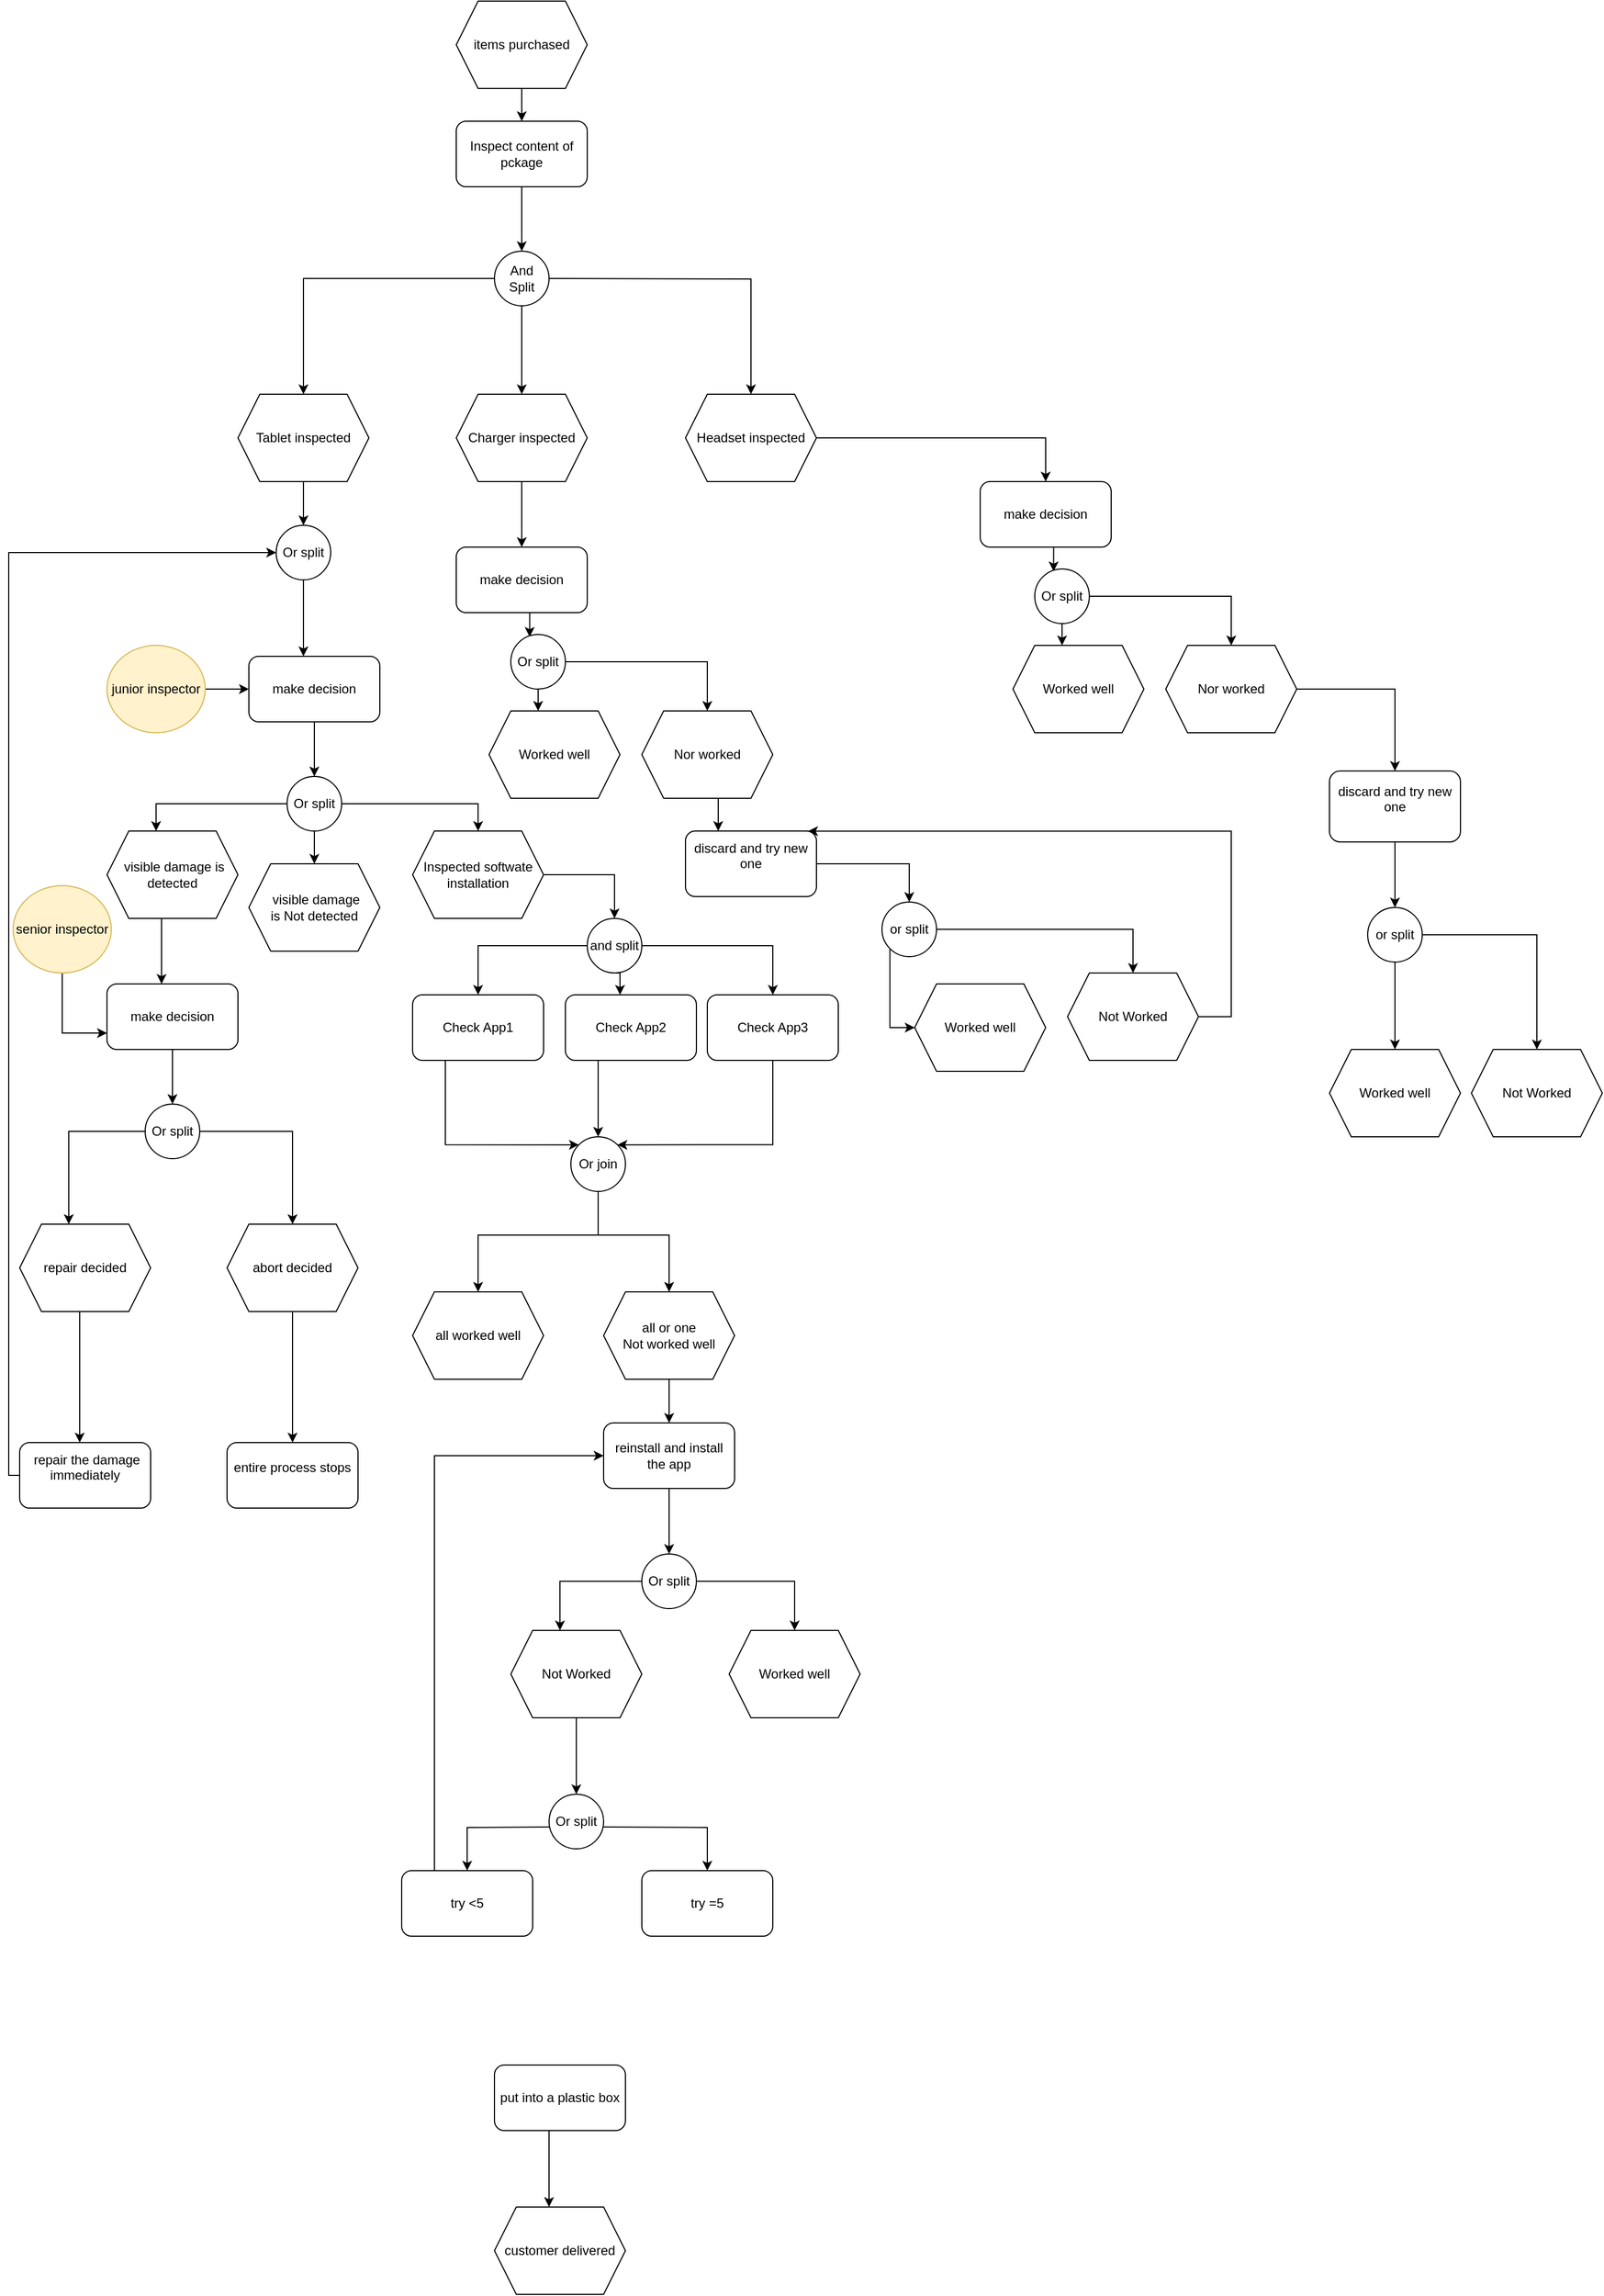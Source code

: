 <mxfile version="15.3.0" type="github">
  <diagram id="8-jtVFk_-QxQIClZ7zO8" name="Page-1">
    <mxGraphModel dx="865" dy="456" grid="1" gridSize="10" guides="1" tooltips="1" connect="1" arrows="1" fold="1" page="1" pageScale="1" pageWidth="1654" pageHeight="1169" math="0" shadow="0">
      <root>
        <mxCell id="0" />
        <mxCell id="1" parent="0" />
        <mxCell id="INXHp-ntiENusmV_IVh7-14" value="" style="edgeStyle=orthogonalEdgeStyle;rounded=0;orthogonalLoop=1;jettySize=auto;html=1;" edge="1" parent="1" source="INXHp-ntiENusmV_IVh7-1" target="INXHp-ntiENusmV_IVh7-13">
          <mxGeometry relative="1" as="geometry" />
        </mxCell>
        <mxCell id="INXHp-ntiENusmV_IVh7-1" value="items purchased" style="shape=hexagon;perimeter=hexagonPerimeter2;whiteSpace=wrap;html=1;fixedSize=1;" vertex="1" parent="1">
          <mxGeometry x="420" y="10" width="120" height="80" as="geometry" />
        </mxCell>
        <mxCell id="INXHp-ntiENusmV_IVh7-10" style="edgeStyle=orthogonalEdgeStyle;rounded=0;orthogonalLoop=1;jettySize=auto;html=1;entryX=0.5;entryY=0;entryDx=0;entryDy=0;" edge="1" parent="1" target="INXHp-ntiENusmV_IVh7-24">
          <mxGeometry relative="1" as="geometry">
            <mxPoint x="505" y="264" as="sourcePoint" />
            <mxPoint x="690" y="360" as="targetPoint" />
          </mxGeometry>
        </mxCell>
        <mxCell id="INXHp-ntiENusmV_IVh7-21" value="" style="edgeStyle=orthogonalEdgeStyle;rounded=0;orthogonalLoop=1;jettySize=auto;html=1;entryX=0.5;entryY=0;entryDx=0;entryDy=0;" edge="1" parent="1" source="INXHp-ntiENusmV_IVh7-2" target="INXHp-ntiENusmV_IVh7-23">
          <mxGeometry relative="1" as="geometry">
            <mxPoint x="480" y="360" as="targetPoint" />
          </mxGeometry>
        </mxCell>
        <mxCell id="INXHp-ntiENusmV_IVh7-25" style="edgeStyle=orthogonalEdgeStyle;rounded=0;orthogonalLoop=1;jettySize=auto;html=1;entryX=0.5;entryY=0;entryDx=0;entryDy=0;" edge="1" parent="1" source="INXHp-ntiENusmV_IVh7-2" target="INXHp-ntiENusmV_IVh7-22">
          <mxGeometry relative="1" as="geometry" />
        </mxCell>
        <mxCell id="INXHp-ntiENusmV_IVh7-2" value="And Split" style="ellipse;whiteSpace=wrap;html=1;aspect=fixed;" vertex="1" parent="1">
          <mxGeometry x="455" y="239" width="50" height="50" as="geometry" />
        </mxCell>
        <mxCell id="INXHp-ntiENusmV_IVh7-17" value="" style="edgeStyle=orthogonalEdgeStyle;rounded=0;orthogonalLoop=1;jettySize=auto;html=1;entryX=0.5;entryY=0;entryDx=0;entryDy=0;" edge="1" parent="1" source="INXHp-ntiENusmV_IVh7-13" target="INXHp-ntiENusmV_IVh7-2">
          <mxGeometry relative="1" as="geometry">
            <mxPoint x="480" y="220" as="targetPoint" />
          </mxGeometry>
        </mxCell>
        <mxCell id="INXHp-ntiENusmV_IVh7-13" value="Inspect content of pckage" style="rounded=1;whiteSpace=wrap;html=1;" vertex="1" parent="1">
          <mxGeometry x="420" y="120" width="120" height="60" as="geometry" />
        </mxCell>
        <mxCell id="INXHp-ntiENusmV_IVh7-70" value="" style="edgeStyle=orthogonalEdgeStyle;rounded=0;orthogonalLoop=1;jettySize=auto;html=1;" edge="1" parent="1" source="INXHp-ntiENusmV_IVh7-22" target="INXHp-ntiENusmV_IVh7-64">
          <mxGeometry relative="1" as="geometry" />
        </mxCell>
        <mxCell id="INXHp-ntiENusmV_IVh7-22" value="Tablet inspected" style="shape=hexagon;perimeter=hexagonPerimeter2;whiteSpace=wrap;html=1;fixedSize=1;" vertex="1" parent="1">
          <mxGeometry x="220" y="370" width="120" height="80" as="geometry" />
        </mxCell>
        <mxCell id="INXHp-ntiENusmV_IVh7-126" style="edgeStyle=orthogonalEdgeStyle;rounded=0;orthogonalLoop=1;jettySize=auto;html=1;" edge="1" parent="1" source="INXHp-ntiENusmV_IVh7-23" target="INXHp-ntiENusmV_IVh7-125">
          <mxGeometry relative="1" as="geometry" />
        </mxCell>
        <mxCell id="INXHp-ntiENusmV_IVh7-23" value="Charger inspected" style="shape=hexagon;perimeter=hexagonPerimeter2;whiteSpace=wrap;html=1;fixedSize=1;" vertex="1" parent="1">
          <mxGeometry x="420" y="370" width="120" height="80" as="geometry" />
        </mxCell>
        <mxCell id="INXHp-ntiENusmV_IVh7-152" style="edgeStyle=orthogonalEdgeStyle;rounded=0;orthogonalLoop=1;jettySize=auto;html=1;entryX=0.5;entryY=0;entryDx=0;entryDy=0;" edge="1" parent="1" source="INXHp-ntiENusmV_IVh7-24" target="INXHp-ntiENusmV_IVh7-146">
          <mxGeometry relative="1" as="geometry" />
        </mxCell>
        <mxCell id="INXHp-ntiENusmV_IVh7-24" value="Headset inspected" style="shape=hexagon;perimeter=hexagonPerimeter2;whiteSpace=wrap;html=1;fixedSize=1;" vertex="1" parent="1">
          <mxGeometry x="630" y="370" width="120" height="80" as="geometry" />
        </mxCell>
        <mxCell id="INXHp-ntiENusmV_IVh7-26" value="And split" style="ellipse;whiteSpace=wrap;html=1;aspect=fixed;" vertex="1" parent="1">
          <mxGeometry x="435" y="1722" width="50" height="50" as="geometry" />
        </mxCell>
        <mxCell id="INXHp-ntiENusmV_IVh7-33" value="" style="edgeStyle=orthogonalEdgeStyle;rounded=0;orthogonalLoop=1;jettySize=auto;html=1;" edge="1" parent="1" source="INXHp-ntiENusmV_IVh7-30" target="INXHp-ntiENusmV_IVh7-32">
          <mxGeometry relative="1" as="geometry">
            <Array as="points">
              <mxPoint x="505" y="2000" />
              <mxPoint x="505" y="2000" />
            </Array>
          </mxGeometry>
        </mxCell>
        <mxCell id="INXHp-ntiENusmV_IVh7-30" value="put into a plastic box" style="rounded=1;whiteSpace=wrap;html=1;" vertex="1" parent="1">
          <mxGeometry x="455" y="1900" width="120" height="60" as="geometry" />
        </mxCell>
        <mxCell id="INXHp-ntiENusmV_IVh7-32" value="customer delivered" style="shape=hexagon;perimeter=hexagonPerimeter2;whiteSpace=wrap;html=1;fixedSize=1;" vertex="1" parent="1">
          <mxGeometry x="455" y="2030" width="120" height="80" as="geometry" />
        </mxCell>
        <mxCell id="INXHp-ntiENusmV_IVh7-37" value="" style="edgeStyle=orthogonalEdgeStyle;rounded=0;orthogonalLoop=1;jettySize=auto;html=1;" edge="1" parent="1" source="INXHp-ntiENusmV_IVh7-34" target="INXHp-ntiENusmV_IVh7-36">
          <mxGeometry relative="1" as="geometry" />
        </mxCell>
        <mxCell id="INXHp-ntiENusmV_IVh7-34" value="make decision" style="rounded=1;whiteSpace=wrap;html=1;" vertex="1" parent="1">
          <mxGeometry x="230" y="610" width="120" height="60" as="geometry" />
        </mxCell>
        <mxCell id="INXHp-ntiENusmV_IVh7-40" style="edgeStyle=orthogonalEdgeStyle;rounded=0;orthogonalLoop=1;jettySize=auto;html=1;entryX=0.375;entryY=0;entryDx=0;entryDy=0;" edge="1" parent="1" source="INXHp-ntiENusmV_IVh7-36" target="INXHp-ntiENusmV_IVh7-38">
          <mxGeometry relative="1" as="geometry" />
        </mxCell>
        <mxCell id="INXHp-ntiENusmV_IVh7-42" value="" style="edgeStyle=orthogonalEdgeStyle;rounded=0;orthogonalLoop=1;jettySize=auto;html=1;entryX=0.5;entryY=0;entryDx=0;entryDy=0;" edge="1" parent="1" source="INXHp-ntiENusmV_IVh7-36" target="INXHp-ntiENusmV_IVh7-39">
          <mxGeometry relative="1" as="geometry" />
        </mxCell>
        <mxCell id="INXHp-ntiENusmV_IVh7-72" style="edgeStyle=orthogonalEdgeStyle;rounded=0;orthogonalLoop=1;jettySize=auto;html=1;entryX=0.5;entryY=0;entryDx=0;entryDy=0;" edge="1" parent="1" source="INXHp-ntiENusmV_IVh7-36" target="INXHp-ntiENusmV_IVh7-71">
          <mxGeometry relative="1" as="geometry">
            <mxPoint x="450" y="745.0" as="targetPoint" />
          </mxGeometry>
        </mxCell>
        <mxCell id="INXHp-ntiENusmV_IVh7-36" value="Or split" style="ellipse;whiteSpace=wrap;html=1;aspect=fixed;" vertex="1" parent="1">
          <mxGeometry x="265" y="720" width="50" height="50" as="geometry" />
        </mxCell>
        <mxCell id="INXHp-ntiENusmV_IVh7-44" value="" style="edgeStyle=orthogonalEdgeStyle;rounded=0;orthogonalLoop=1;jettySize=auto;html=1;" edge="1" parent="1" source="INXHp-ntiENusmV_IVh7-38" target="INXHp-ntiENusmV_IVh7-43">
          <mxGeometry relative="1" as="geometry">
            <Array as="points">
              <mxPoint x="150" y="880" />
              <mxPoint x="150" y="880" />
            </Array>
          </mxGeometry>
        </mxCell>
        <mxCell id="INXHp-ntiENusmV_IVh7-38" value="&amp;nbsp;visible damage is detected" style="shape=hexagon;perimeter=hexagonPerimeter2;whiteSpace=wrap;html=1;fixedSize=1;" vertex="1" parent="1">
          <mxGeometry x="100" y="770" width="120" height="80" as="geometry" />
        </mxCell>
        <mxCell id="INXHp-ntiENusmV_IVh7-39" value="&amp;nbsp;visible damage &lt;br&gt;is Not detected" style="shape=hexagon;perimeter=hexagonPerimeter2;whiteSpace=wrap;html=1;fixedSize=1;" vertex="1" parent="1">
          <mxGeometry x="230" y="800" width="120" height="80" as="geometry" />
        </mxCell>
        <mxCell id="INXHp-ntiENusmV_IVh7-55" value="" style="edgeStyle=orthogonalEdgeStyle;rounded=0;orthogonalLoop=1;jettySize=auto;html=1;" edge="1" parent="1" source="INXHp-ntiENusmV_IVh7-43" target="INXHp-ntiENusmV_IVh7-45">
          <mxGeometry relative="1" as="geometry" />
        </mxCell>
        <mxCell id="INXHp-ntiENusmV_IVh7-43" value="&lt;div&gt;make decision&lt;/div&gt;" style="rounded=1;whiteSpace=wrap;html=1;" vertex="1" parent="1">
          <mxGeometry x="100" y="910" width="120" height="60" as="geometry" />
        </mxCell>
        <mxCell id="INXHp-ntiENusmV_IVh7-52" style="edgeStyle=orthogonalEdgeStyle;rounded=0;orthogonalLoop=1;jettySize=auto;html=1;entryX=0.375;entryY=0;entryDx=0;entryDy=0;exitX=0.1;exitY=0.5;exitDx=0;exitDy=0;exitPerimeter=0;" edge="1" parent="1" source="INXHp-ntiENusmV_IVh7-45" target="INXHp-ntiENusmV_IVh7-49">
          <mxGeometry relative="1" as="geometry">
            <mxPoint x="30" y="1050" as="targetPoint" />
            <mxPoint x="130" y="1045" as="sourcePoint" />
            <Array as="points">
              <mxPoint x="65" y="1045" />
            </Array>
          </mxGeometry>
        </mxCell>
        <mxCell id="INXHp-ntiENusmV_IVh7-53" style="edgeStyle=orthogonalEdgeStyle;rounded=0;orthogonalLoop=1;jettySize=auto;html=1;entryX=0.5;entryY=0;entryDx=0;entryDy=0;" edge="1" parent="1" source="INXHp-ntiENusmV_IVh7-45" target="INXHp-ntiENusmV_IVh7-50">
          <mxGeometry relative="1" as="geometry" />
        </mxCell>
        <mxCell id="INXHp-ntiENusmV_IVh7-45" value="Or split" style="ellipse;whiteSpace=wrap;html=1;aspect=fixed;" vertex="1" parent="1">
          <mxGeometry x="135" y="1020" width="50" height="50" as="geometry" />
        </mxCell>
        <mxCell id="INXHp-ntiENusmV_IVh7-57" value="" style="edgeStyle=orthogonalEdgeStyle;rounded=0;orthogonalLoop=1;jettySize=auto;html=1;" edge="1" parent="1" source="INXHp-ntiENusmV_IVh7-49" target="INXHp-ntiENusmV_IVh7-56">
          <mxGeometry relative="1" as="geometry">
            <Array as="points">
              <mxPoint x="75" y="1230" />
              <mxPoint x="75" y="1230" />
            </Array>
          </mxGeometry>
        </mxCell>
        <mxCell id="INXHp-ntiENusmV_IVh7-49" value="repair decided" style="shape=hexagon;perimeter=hexagonPerimeter2;whiteSpace=wrap;html=1;fixedSize=1;" vertex="1" parent="1">
          <mxGeometry x="20" y="1130" width="120" height="80" as="geometry" />
        </mxCell>
        <mxCell id="INXHp-ntiENusmV_IVh7-59" style="edgeStyle=orthogonalEdgeStyle;rounded=0;orthogonalLoop=1;jettySize=auto;html=1;entryX=0.5;entryY=0;entryDx=0;entryDy=0;" edge="1" parent="1" source="INXHp-ntiENusmV_IVh7-50" target="INXHp-ntiENusmV_IVh7-58">
          <mxGeometry relative="1" as="geometry" />
        </mxCell>
        <mxCell id="INXHp-ntiENusmV_IVh7-50" value="abort decided" style="shape=hexagon;perimeter=hexagonPerimeter2;whiteSpace=wrap;html=1;fixedSize=1;" vertex="1" parent="1">
          <mxGeometry x="210" y="1130" width="120" height="80" as="geometry" />
        </mxCell>
        <mxCell id="INXHp-ntiENusmV_IVh7-69" style="edgeStyle=orthogonalEdgeStyle;rounded=0;orthogonalLoop=1;jettySize=auto;html=1;entryX=0;entryY=0.5;entryDx=0;entryDy=0;" edge="1" parent="1" source="INXHp-ntiENusmV_IVh7-56" target="INXHp-ntiENusmV_IVh7-64">
          <mxGeometry relative="1" as="geometry">
            <mxPoint x="240" y="510" as="targetPoint" />
            <Array as="points">
              <mxPoint x="10" y="1360" />
              <mxPoint x="10" y="515" />
            </Array>
          </mxGeometry>
        </mxCell>
        <mxCell id="INXHp-ntiENusmV_IVh7-56" value="&lt;div&gt;&amp;nbsp;repair the damage immediately&lt;/div&gt;&lt;div&gt;&lt;br&gt;&lt;/div&gt;" style="rounded=1;whiteSpace=wrap;html=1;" vertex="1" parent="1">
          <mxGeometry x="20" y="1330" width="120" height="60" as="geometry" />
        </mxCell>
        <mxCell id="INXHp-ntiENusmV_IVh7-58" value="&lt;div&gt;entire process stops&lt;/div&gt;&lt;div&gt;&lt;br&gt;&lt;/div&gt;" style="rounded=1;whiteSpace=wrap;html=1;" vertex="1" parent="1">
          <mxGeometry x="210" y="1330" width="120" height="60" as="geometry" />
        </mxCell>
        <mxCell id="INXHp-ntiENusmV_IVh7-61" style="edgeStyle=orthogonalEdgeStyle;rounded=0;orthogonalLoop=1;jettySize=auto;html=1;entryX=0;entryY=0.5;entryDx=0;entryDy=0;" edge="1" parent="1" source="INXHp-ntiENusmV_IVh7-60" target="INXHp-ntiENusmV_IVh7-34">
          <mxGeometry relative="1" as="geometry" />
        </mxCell>
        <mxCell id="INXHp-ntiENusmV_IVh7-60" value="junior inspector" style="ellipse;whiteSpace=wrap;html=1;fillColor=#fff2cc;strokeColor=#d6b656;" vertex="1" parent="1">
          <mxGeometry x="100" y="600" width="90" height="80" as="geometry" />
        </mxCell>
        <mxCell id="INXHp-ntiENusmV_IVh7-63" style="edgeStyle=orthogonalEdgeStyle;rounded=0;orthogonalLoop=1;jettySize=auto;html=1;entryX=0;entryY=0.75;entryDx=0;entryDy=0;" edge="1" parent="1" source="INXHp-ntiENusmV_IVh7-62" target="INXHp-ntiENusmV_IVh7-43">
          <mxGeometry relative="1" as="geometry" />
        </mxCell>
        <mxCell id="INXHp-ntiENusmV_IVh7-62" value="senior inspector" style="ellipse;whiteSpace=wrap;html=1;fillColor=#fff2cc;strokeColor=#d6b656;" vertex="1" parent="1">
          <mxGeometry x="14" y="820" width="90" height="80" as="geometry" />
        </mxCell>
        <mxCell id="INXHp-ntiENusmV_IVh7-67" value="" style="edgeStyle=orthogonalEdgeStyle;rounded=0;orthogonalLoop=1;jettySize=auto;html=1;" edge="1" parent="1" source="INXHp-ntiENusmV_IVh7-64" target="INXHp-ntiENusmV_IVh7-34">
          <mxGeometry relative="1" as="geometry">
            <Array as="points">
              <mxPoint x="280" y="590" />
              <mxPoint x="280" y="590" />
            </Array>
          </mxGeometry>
        </mxCell>
        <mxCell id="INXHp-ntiENusmV_IVh7-64" value="Or split" style="ellipse;whiteSpace=wrap;html=1;aspect=fixed;" vertex="1" parent="1">
          <mxGeometry x="255" y="490" width="50" height="50" as="geometry" />
        </mxCell>
        <mxCell id="INXHp-ntiENusmV_IVh7-110" style="edgeStyle=orthogonalEdgeStyle;rounded=0;orthogonalLoop=1;jettySize=auto;html=1;exitX=1;exitY=0.5;exitDx=0;exitDy=0;entryX=0.5;entryY=0;entryDx=0;entryDy=0;" edge="1" parent="1" source="INXHp-ntiENusmV_IVh7-71" target="INXHp-ntiENusmV_IVh7-109">
          <mxGeometry relative="1" as="geometry" />
        </mxCell>
        <mxCell id="INXHp-ntiENusmV_IVh7-71" value="Inspected softwate&lt;br&gt;installation" style="shape=hexagon;perimeter=hexagonPerimeter2;whiteSpace=wrap;html=1;fixedSize=1;" vertex="1" parent="1">
          <mxGeometry x="380" y="770" width="120" height="80" as="geometry" />
        </mxCell>
        <mxCell id="INXHp-ntiENusmV_IVh7-78" value="" style="edgeStyle=orthogonalEdgeStyle;rounded=0;orthogonalLoop=1;jettySize=auto;html=1;entryX=0;entryY=0;entryDx=0;entryDy=0;" edge="1" parent="1" source="INXHp-ntiENusmV_IVh7-73" target="INXHp-ntiENusmV_IVh7-120">
          <mxGeometry relative="1" as="geometry">
            <mxPoint x="510" y="1060" as="targetPoint" />
            <Array as="points">
              <mxPoint x="410" y="1057" />
            </Array>
          </mxGeometry>
        </mxCell>
        <mxCell id="INXHp-ntiENusmV_IVh7-73" value="&lt;div&gt;Check App1&lt;/div&gt;" style="rounded=1;whiteSpace=wrap;html=1;" vertex="1" parent="1">
          <mxGeometry x="380" y="920" width="120" height="60" as="geometry" />
        </mxCell>
        <mxCell id="INXHp-ntiENusmV_IVh7-85" value="" style="edgeStyle=orthogonalEdgeStyle;rounded=0;orthogonalLoop=1;jettySize=auto;html=1;" edge="1" parent="1" source="INXHp-ntiENusmV_IVh7-76" target="INXHp-ntiENusmV_IVh7-82">
          <mxGeometry relative="1" as="geometry" />
        </mxCell>
        <mxCell id="INXHp-ntiENusmV_IVh7-76" value="all or one &lt;br&gt;Not worked well" style="shape=hexagon;perimeter=hexagonPerimeter2;whiteSpace=wrap;html=1;fixedSize=1;" vertex="1" parent="1">
          <mxGeometry x="555" y="1192" width="120" height="80" as="geometry" />
        </mxCell>
        <mxCell id="INXHp-ntiENusmV_IVh7-118" style="edgeStyle=orthogonalEdgeStyle;rounded=0;orthogonalLoop=1;jettySize=auto;html=1;entryX=0.5;entryY=0;entryDx=0;entryDy=0;exitX=0.5;exitY=1;exitDx=0;exitDy=0;" edge="1" parent="1" source="INXHp-ntiENusmV_IVh7-120" target="INXHp-ntiENusmV_IVh7-76">
          <mxGeometry relative="1" as="geometry">
            <mxPoint x="575.0" y="1137.0" as="sourcePoint" />
            <Array as="points">
              <mxPoint x="550" y="1140" />
              <mxPoint x="615" y="1140" />
            </Array>
          </mxGeometry>
        </mxCell>
        <mxCell id="INXHp-ntiENusmV_IVh7-101" value="" style="edgeStyle=orthogonalEdgeStyle;rounded=0;orthogonalLoop=1;jettySize=auto;html=1;" edge="1" parent="1" source="INXHp-ntiENusmV_IVh7-82" target="INXHp-ntiENusmV_IVh7-100">
          <mxGeometry relative="1" as="geometry" />
        </mxCell>
        <mxCell id="INXHp-ntiENusmV_IVh7-82" value="&lt;div&gt;reinstall and install the app&lt;/div&gt;" style="rounded=1;whiteSpace=wrap;html=1;" vertex="1" parent="1">
          <mxGeometry x="555" y="1312" width="120" height="60" as="geometry" />
        </mxCell>
        <mxCell id="INXHp-ntiENusmV_IVh7-91" style="edgeStyle=orthogonalEdgeStyle;rounded=0;orthogonalLoop=1;jettySize=auto;html=1;exitX=0;exitY=0.5;exitDx=0;exitDy=0;entryX=0.5;entryY=0;entryDx=0;entryDy=0;" edge="1" parent="1" target="INXHp-ntiENusmV_IVh7-96">
          <mxGeometry relative="1" as="geometry">
            <mxPoint x="505" y="1682" as="sourcePoint" />
            <mxPoint x="430" y="1717" as="targetPoint" />
          </mxGeometry>
        </mxCell>
        <mxCell id="INXHp-ntiENusmV_IVh7-92" style="edgeStyle=orthogonalEdgeStyle;rounded=0;orthogonalLoop=1;jettySize=auto;html=1;exitX=1;exitY=0.5;exitDx=0;exitDy=0;entryX=0.5;entryY=0;entryDx=0;entryDy=0;" edge="1" parent="1" target="INXHp-ntiENusmV_IVh7-97">
          <mxGeometry relative="1" as="geometry">
            <mxPoint x="555" y="1682" as="sourcePoint" />
            <mxPoint x="650" y="1717" as="targetPoint" />
          </mxGeometry>
        </mxCell>
        <mxCell id="INXHp-ntiENusmV_IVh7-86" value="Or split" style="ellipse;whiteSpace=wrap;html=1;aspect=fixed;" vertex="1" parent="1">
          <mxGeometry x="505" y="1652" width="50" height="50" as="geometry" />
        </mxCell>
        <mxCell id="INXHp-ntiENusmV_IVh7-95" value="" style="edgeStyle=orthogonalEdgeStyle;rounded=0;orthogonalLoop=1;jettySize=auto;html=1;" edge="1" parent="1" source="INXHp-ntiENusmV_IVh7-93" target="INXHp-ntiENusmV_IVh7-86">
          <mxGeometry relative="1" as="geometry" />
        </mxCell>
        <mxCell id="INXHp-ntiENusmV_IVh7-93" value="Not Worked" style="shape=hexagon;perimeter=hexagonPerimeter2;whiteSpace=wrap;html=1;fixedSize=1;" vertex="1" parent="1">
          <mxGeometry x="470" y="1502" width="120" height="80" as="geometry" />
        </mxCell>
        <mxCell id="INXHp-ntiENusmV_IVh7-106" style="edgeStyle=orthogonalEdgeStyle;rounded=0;orthogonalLoop=1;jettySize=auto;html=1;exitX=0.25;exitY=0;exitDx=0;exitDy=0;entryX=0;entryY=0.5;entryDx=0;entryDy=0;" edge="1" parent="1" source="INXHp-ntiENusmV_IVh7-96" target="INXHp-ntiENusmV_IVh7-82">
          <mxGeometry relative="1" as="geometry" />
        </mxCell>
        <mxCell id="INXHp-ntiENusmV_IVh7-96" value="&lt;div&gt;try &amp;lt;5&lt;/div&gt;" style="rounded=1;whiteSpace=wrap;html=1;" vertex="1" parent="1">
          <mxGeometry x="370" y="1722" width="120" height="60" as="geometry" />
        </mxCell>
        <mxCell id="INXHp-ntiENusmV_IVh7-97" value="&lt;div&gt;try =5&lt;/div&gt;" style="rounded=1;whiteSpace=wrap;html=1;" vertex="1" parent="1">
          <mxGeometry x="590" y="1722" width="120" height="60" as="geometry" />
        </mxCell>
        <mxCell id="INXHp-ntiENusmV_IVh7-103" style="edgeStyle=orthogonalEdgeStyle;rounded=0;orthogonalLoop=1;jettySize=auto;html=1;exitX=0;exitY=0.5;exitDx=0;exitDy=0;entryX=0.375;entryY=0;entryDx=0;entryDy=0;" edge="1" parent="1" source="INXHp-ntiENusmV_IVh7-100" target="INXHp-ntiENusmV_IVh7-93">
          <mxGeometry relative="1" as="geometry" />
        </mxCell>
        <mxCell id="INXHp-ntiENusmV_IVh7-104" style="edgeStyle=orthogonalEdgeStyle;rounded=0;orthogonalLoop=1;jettySize=auto;html=1;exitX=1;exitY=0.5;exitDx=0;exitDy=0;entryX=0.5;entryY=0;entryDx=0;entryDy=0;" edge="1" parent="1" source="INXHp-ntiENusmV_IVh7-100" target="INXHp-ntiENusmV_IVh7-102">
          <mxGeometry relative="1" as="geometry" />
        </mxCell>
        <mxCell id="INXHp-ntiENusmV_IVh7-100" value="Or split" style="ellipse;whiteSpace=wrap;html=1;aspect=fixed;" vertex="1" parent="1">
          <mxGeometry x="590" y="1432" width="50" height="50" as="geometry" />
        </mxCell>
        <mxCell id="INXHp-ntiENusmV_IVh7-102" value="Worked well" style="shape=hexagon;perimeter=hexagonPerimeter2;whiteSpace=wrap;html=1;fixedSize=1;" vertex="1" parent="1">
          <mxGeometry x="670" y="1502" width="120" height="80" as="geometry" />
        </mxCell>
        <mxCell id="INXHp-ntiENusmV_IVh7-114" style="edgeStyle=orthogonalEdgeStyle;rounded=0;orthogonalLoop=1;jettySize=auto;html=1;exitX=0.25;exitY=1;exitDx=0;exitDy=0;entryX=0.5;entryY=0;entryDx=0;entryDy=0;" edge="1" parent="1" source="INXHp-ntiENusmV_IVh7-107" target="INXHp-ntiENusmV_IVh7-120">
          <mxGeometry relative="1" as="geometry">
            <mxPoint x="550" y="1040" as="targetPoint" />
            <Array as="points" />
          </mxGeometry>
        </mxCell>
        <mxCell id="INXHp-ntiENusmV_IVh7-107" value="Check App2" style="rounded=1;whiteSpace=wrap;html=1;" vertex="1" parent="1">
          <mxGeometry x="520" y="920" width="120" height="60" as="geometry" />
        </mxCell>
        <mxCell id="INXHp-ntiENusmV_IVh7-119" style="edgeStyle=orthogonalEdgeStyle;rounded=0;orthogonalLoop=1;jettySize=auto;html=1;entryX=1;entryY=0;entryDx=0;entryDy=0;" edge="1" parent="1" source="INXHp-ntiENusmV_IVh7-108" target="INXHp-ntiENusmV_IVh7-120">
          <mxGeometry relative="1" as="geometry">
            <mxPoint x="580" y="1060" as="targetPoint" />
            <Array as="points">
              <mxPoint x="710" y="1057" />
            </Array>
          </mxGeometry>
        </mxCell>
        <mxCell id="INXHp-ntiENusmV_IVh7-108" value="Check App3" style="rounded=1;whiteSpace=wrap;html=1;" vertex="1" parent="1">
          <mxGeometry x="650" y="920" width="120" height="60" as="geometry" />
        </mxCell>
        <mxCell id="INXHp-ntiENusmV_IVh7-111" style="edgeStyle=orthogonalEdgeStyle;rounded=0;orthogonalLoop=1;jettySize=auto;html=1;exitX=0;exitY=0.5;exitDx=0;exitDy=0;entryX=0.5;entryY=0;entryDx=0;entryDy=0;" edge="1" parent="1" source="INXHp-ntiENusmV_IVh7-109" target="INXHp-ntiENusmV_IVh7-73">
          <mxGeometry relative="1" as="geometry" />
        </mxCell>
        <mxCell id="INXHp-ntiENusmV_IVh7-112" style="edgeStyle=orthogonalEdgeStyle;rounded=0;orthogonalLoop=1;jettySize=auto;html=1;exitX=0.5;exitY=1;exitDx=0;exitDy=0;entryX=0.417;entryY=0;entryDx=0;entryDy=0;entryPerimeter=0;" edge="1" parent="1" source="INXHp-ntiENusmV_IVh7-109" target="INXHp-ntiENusmV_IVh7-107">
          <mxGeometry relative="1" as="geometry" />
        </mxCell>
        <mxCell id="INXHp-ntiENusmV_IVh7-113" style="edgeStyle=orthogonalEdgeStyle;rounded=0;orthogonalLoop=1;jettySize=auto;html=1;exitX=1;exitY=0.5;exitDx=0;exitDy=0;" edge="1" parent="1" source="INXHp-ntiENusmV_IVh7-109" target="INXHp-ntiENusmV_IVh7-108">
          <mxGeometry relative="1" as="geometry" />
        </mxCell>
        <mxCell id="INXHp-ntiENusmV_IVh7-109" value="and split" style="ellipse;whiteSpace=wrap;html=1;aspect=fixed;" vertex="1" parent="1">
          <mxGeometry x="540" y="850" width="50" height="50" as="geometry" />
        </mxCell>
        <mxCell id="INXHp-ntiENusmV_IVh7-124" style="edgeStyle=orthogonalEdgeStyle;rounded=0;orthogonalLoop=1;jettySize=auto;html=1;entryX=0.5;entryY=0;entryDx=0;entryDy=0;" edge="1" parent="1" source="INXHp-ntiENusmV_IVh7-120" target="INXHp-ntiENusmV_IVh7-122">
          <mxGeometry relative="1" as="geometry">
            <Array as="points">
              <mxPoint x="550" y="1140" />
              <mxPoint x="440" y="1140" />
            </Array>
          </mxGeometry>
        </mxCell>
        <mxCell id="INXHp-ntiENusmV_IVh7-120" value="Or join" style="ellipse;whiteSpace=wrap;html=1;aspect=fixed;" vertex="1" parent="1">
          <mxGeometry x="525" y="1050" width="50" height="50" as="geometry" />
        </mxCell>
        <mxCell id="INXHp-ntiENusmV_IVh7-122" value="all worked well" style="shape=hexagon;perimeter=hexagonPerimeter2;whiteSpace=wrap;html=1;fixedSize=1;" vertex="1" parent="1">
          <mxGeometry x="380" y="1192" width="120" height="80" as="geometry" />
        </mxCell>
        <mxCell id="INXHp-ntiENusmV_IVh7-133" style="edgeStyle=orthogonalEdgeStyle;rounded=0;orthogonalLoop=1;jettySize=auto;html=1;exitX=0.5;exitY=1;exitDx=0;exitDy=0;entryX=0.345;entryY=0.045;entryDx=0;entryDy=0;entryPerimeter=0;" edge="1" parent="1" source="INXHp-ntiENusmV_IVh7-125" target="INXHp-ntiENusmV_IVh7-127">
          <mxGeometry relative="1" as="geometry" />
        </mxCell>
        <mxCell id="INXHp-ntiENusmV_IVh7-125" value="make decision" style="rounded=1;whiteSpace=wrap;html=1;" vertex="1" parent="1">
          <mxGeometry x="420" y="510" width="120" height="60" as="geometry" />
        </mxCell>
        <mxCell id="INXHp-ntiENusmV_IVh7-131" style="edgeStyle=orthogonalEdgeStyle;rounded=0;orthogonalLoop=1;jettySize=auto;html=1;exitX=0.5;exitY=1;exitDx=0;exitDy=0;entryX=0.375;entryY=0;entryDx=0;entryDy=0;" edge="1" parent="1" source="INXHp-ntiENusmV_IVh7-127" target="INXHp-ntiENusmV_IVh7-130">
          <mxGeometry relative="1" as="geometry" />
        </mxCell>
        <mxCell id="INXHp-ntiENusmV_IVh7-132" style="edgeStyle=orthogonalEdgeStyle;rounded=0;orthogonalLoop=1;jettySize=auto;html=1;exitX=1;exitY=0.5;exitDx=0;exitDy=0;entryX=0.5;entryY=0;entryDx=0;entryDy=0;" edge="1" parent="1" source="INXHp-ntiENusmV_IVh7-127" target="INXHp-ntiENusmV_IVh7-129">
          <mxGeometry relative="1" as="geometry" />
        </mxCell>
        <mxCell id="INXHp-ntiENusmV_IVh7-127" value="Or split" style="ellipse;whiteSpace=wrap;html=1;aspect=fixed;" vertex="1" parent="1">
          <mxGeometry x="470" y="590" width="50" height="50" as="geometry" />
        </mxCell>
        <mxCell id="INXHp-ntiENusmV_IVh7-135" style="edgeStyle=orthogonalEdgeStyle;rounded=0;orthogonalLoop=1;jettySize=auto;html=1;exitX=0.5;exitY=1;exitDx=0;exitDy=0;entryX=0.25;entryY=0;entryDx=0;entryDy=0;" edge="1" parent="1" source="INXHp-ntiENusmV_IVh7-129" target="INXHp-ntiENusmV_IVh7-134">
          <mxGeometry relative="1" as="geometry" />
        </mxCell>
        <mxCell id="INXHp-ntiENusmV_IVh7-129" value="Nor worked" style="shape=hexagon;perimeter=hexagonPerimeter2;whiteSpace=wrap;html=1;fixedSize=1;" vertex="1" parent="1">
          <mxGeometry x="590" y="660" width="120" height="80" as="geometry" />
        </mxCell>
        <mxCell id="INXHp-ntiENusmV_IVh7-130" value="Worked well" style="shape=hexagon;perimeter=hexagonPerimeter2;whiteSpace=wrap;html=1;fixedSize=1;" vertex="1" parent="1">
          <mxGeometry x="450" y="660" width="120" height="80" as="geometry" />
        </mxCell>
        <mxCell id="INXHp-ntiENusmV_IVh7-137" style="edgeStyle=orthogonalEdgeStyle;rounded=0;orthogonalLoop=1;jettySize=auto;html=1;exitX=1;exitY=0.5;exitDx=0;exitDy=0;entryX=0.5;entryY=0;entryDx=0;entryDy=0;" edge="1" parent="1" source="INXHp-ntiENusmV_IVh7-134" target="INXHp-ntiENusmV_IVh7-136">
          <mxGeometry relative="1" as="geometry" />
        </mxCell>
        <mxCell id="INXHp-ntiENusmV_IVh7-134" value="&lt;div&gt;&lt;div&gt;discard and try new one&lt;/div&gt;&lt;div&gt;&lt;br&gt;&lt;/div&gt;&lt;/div&gt;" style="rounded=1;whiteSpace=wrap;html=1;" vertex="1" parent="1">
          <mxGeometry x="630" y="770" width="120" height="60" as="geometry" />
        </mxCell>
        <mxCell id="INXHp-ntiENusmV_IVh7-142" style="edgeStyle=orthogonalEdgeStyle;rounded=0;orthogonalLoop=1;jettySize=auto;html=1;exitX=1;exitY=0.5;exitDx=0;exitDy=0;entryX=0.5;entryY=0;entryDx=0;entryDy=0;" edge="1" parent="1" source="INXHp-ntiENusmV_IVh7-136" target="INXHp-ntiENusmV_IVh7-138">
          <mxGeometry relative="1" as="geometry" />
        </mxCell>
        <mxCell id="INXHp-ntiENusmV_IVh7-143" style="edgeStyle=orthogonalEdgeStyle;rounded=0;orthogonalLoop=1;jettySize=auto;html=1;exitX=0;exitY=1;exitDx=0;exitDy=0;entryX=0;entryY=0.5;entryDx=0;entryDy=0;" edge="1" parent="1" source="INXHp-ntiENusmV_IVh7-136" target="INXHp-ntiENusmV_IVh7-139">
          <mxGeometry relative="1" as="geometry" />
        </mxCell>
        <mxCell id="INXHp-ntiENusmV_IVh7-136" value="or split" style="ellipse;whiteSpace=wrap;html=1;aspect=fixed;" vertex="1" parent="1">
          <mxGeometry x="810" y="835" width="50" height="50" as="geometry" />
        </mxCell>
        <mxCell id="INXHp-ntiENusmV_IVh7-144" style="edgeStyle=orthogonalEdgeStyle;rounded=0;orthogonalLoop=1;jettySize=auto;html=1;exitX=1;exitY=0.5;exitDx=0;exitDy=0;entryX=0.936;entryY=0.002;entryDx=0;entryDy=0;entryPerimeter=0;" edge="1" parent="1" source="INXHp-ntiENusmV_IVh7-138" target="INXHp-ntiENusmV_IVh7-134">
          <mxGeometry relative="1" as="geometry">
            <mxPoint x="1143.765" y="770.0" as="targetPoint" />
            <Array as="points">
              <mxPoint x="1130" y="940" />
              <mxPoint x="1130" y="770" />
            </Array>
          </mxGeometry>
        </mxCell>
        <mxCell id="INXHp-ntiENusmV_IVh7-138" value="Not Worked" style="shape=hexagon;perimeter=hexagonPerimeter2;whiteSpace=wrap;html=1;fixedSize=1;" vertex="1" parent="1">
          <mxGeometry x="980" y="900" width="120" height="80" as="geometry" />
        </mxCell>
        <mxCell id="INXHp-ntiENusmV_IVh7-139" value="Worked well" style="shape=hexagon;perimeter=hexagonPerimeter2;whiteSpace=wrap;html=1;fixedSize=1;" vertex="1" parent="1">
          <mxGeometry x="840" y="910" width="120" height="80" as="geometry" />
        </mxCell>
        <mxCell id="INXHp-ntiENusmV_IVh7-145" style="edgeStyle=orthogonalEdgeStyle;rounded=0;orthogonalLoop=1;jettySize=auto;html=1;exitX=0.5;exitY=1;exitDx=0;exitDy=0;entryX=0.345;entryY=0.045;entryDx=0;entryDy=0;entryPerimeter=0;" edge="1" parent="1" source="INXHp-ntiENusmV_IVh7-146" target="INXHp-ntiENusmV_IVh7-149">
          <mxGeometry relative="1" as="geometry" />
        </mxCell>
        <mxCell id="INXHp-ntiENusmV_IVh7-146" value="make decision" style="rounded=1;whiteSpace=wrap;html=1;" vertex="1" parent="1">
          <mxGeometry x="900" y="450" width="120" height="60" as="geometry" />
        </mxCell>
        <mxCell id="INXHp-ntiENusmV_IVh7-147" style="edgeStyle=orthogonalEdgeStyle;rounded=0;orthogonalLoop=1;jettySize=auto;html=1;exitX=0.5;exitY=1;exitDx=0;exitDy=0;entryX=0.375;entryY=0;entryDx=0;entryDy=0;" edge="1" parent="1" source="INXHp-ntiENusmV_IVh7-149" target="INXHp-ntiENusmV_IVh7-151">
          <mxGeometry relative="1" as="geometry" />
        </mxCell>
        <mxCell id="INXHp-ntiENusmV_IVh7-148" style="edgeStyle=orthogonalEdgeStyle;rounded=0;orthogonalLoop=1;jettySize=auto;html=1;exitX=1;exitY=0.5;exitDx=0;exitDy=0;entryX=0.5;entryY=0;entryDx=0;entryDy=0;" edge="1" parent="1" source="INXHp-ntiENusmV_IVh7-149" target="INXHp-ntiENusmV_IVh7-150">
          <mxGeometry relative="1" as="geometry" />
        </mxCell>
        <mxCell id="INXHp-ntiENusmV_IVh7-149" value="Or split" style="ellipse;whiteSpace=wrap;html=1;aspect=fixed;" vertex="1" parent="1">
          <mxGeometry x="950" y="530" width="50" height="50" as="geometry" />
        </mxCell>
        <mxCell id="INXHp-ntiENusmV_IVh7-154" style="edgeStyle=orthogonalEdgeStyle;rounded=0;orthogonalLoop=1;jettySize=auto;html=1;entryX=0.5;entryY=0;entryDx=0;entryDy=0;" edge="1" parent="1" source="INXHp-ntiENusmV_IVh7-150" target="INXHp-ntiENusmV_IVh7-153">
          <mxGeometry relative="1" as="geometry" />
        </mxCell>
        <mxCell id="INXHp-ntiENusmV_IVh7-150" value="Nor worked" style="shape=hexagon;perimeter=hexagonPerimeter2;whiteSpace=wrap;html=1;fixedSize=1;" vertex="1" parent="1">
          <mxGeometry x="1070" y="600" width="120" height="80" as="geometry" />
        </mxCell>
        <mxCell id="INXHp-ntiENusmV_IVh7-151" value="Worked well" style="shape=hexagon;perimeter=hexagonPerimeter2;whiteSpace=wrap;html=1;fixedSize=1;" vertex="1" parent="1">
          <mxGeometry x="930" y="600" width="120" height="80" as="geometry" />
        </mxCell>
        <mxCell id="INXHp-ntiENusmV_IVh7-159" style="edgeStyle=orthogonalEdgeStyle;rounded=0;orthogonalLoop=1;jettySize=auto;html=1;" edge="1" parent="1" source="INXHp-ntiENusmV_IVh7-153" target="INXHp-ntiENusmV_IVh7-155">
          <mxGeometry relative="1" as="geometry" />
        </mxCell>
        <mxCell id="INXHp-ntiENusmV_IVh7-153" value="&lt;div&gt;&lt;div&gt;discard and try new one&lt;/div&gt;&lt;div&gt;&lt;br&gt;&lt;/div&gt;&lt;/div&gt;" style="rounded=1;whiteSpace=wrap;html=1;" vertex="1" parent="1">
          <mxGeometry x="1220" y="715" width="120" height="65" as="geometry" />
        </mxCell>
        <mxCell id="INXHp-ntiENusmV_IVh7-161" style="edgeStyle=orthogonalEdgeStyle;rounded=0;orthogonalLoop=1;jettySize=auto;html=1;entryX=0.5;entryY=0;entryDx=0;entryDy=0;" edge="1" parent="1" source="INXHp-ntiENusmV_IVh7-155" target="INXHp-ntiENusmV_IVh7-157">
          <mxGeometry relative="1" as="geometry" />
        </mxCell>
        <mxCell id="INXHp-ntiENusmV_IVh7-163" style="edgeStyle=orthogonalEdgeStyle;rounded=0;orthogonalLoop=1;jettySize=auto;html=1;entryX=0.5;entryY=0;entryDx=0;entryDy=0;" edge="1" parent="1" source="INXHp-ntiENusmV_IVh7-155" target="INXHp-ntiENusmV_IVh7-156">
          <mxGeometry relative="1" as="geometry">
            <mxPoint x="1280" y="950" as="targetPoint" />
          </mxGeometry>
        </mxCell>
        <mxCell id="INXHp-ntiENusmV_IVh7-155" value="or split" style="ellipse;whiteSpace=wrap;html=1;aspect=fixed;" vertex="1" parent="1">
          <mxGeometry x="1255" y="840" width="50" height="50" as="geometry" />
        </mxCell>
        <mxCell id="INXHp-ntiENusmV_IVh7-156" value="Worked well" style="shape=hexagon;perimeter=hexagonPerimeter2;whiteSpace=wrap;html=1;fixedSize=1;" vertex="1" parent="1">
          <mxGeometry x="1220" y="970" width="120" height="80" as="geometry" />
        </mxCell>
        <mxCell id="INXHp-ntiENusmV_IVh7-157" value="Not Worked" style="shape=hexagon;perimeter=hexagonPerimeter2;whiteSpace=wrap;html=1;fixedSize=1;" vertex="1" parent="1">
          <mxGeometry x="1350" y="970" width="120" height="80" as="geometry" />
        </mxCell>
      </root>
    </mxGraphModel>
  </diagram>
</mxfile>
